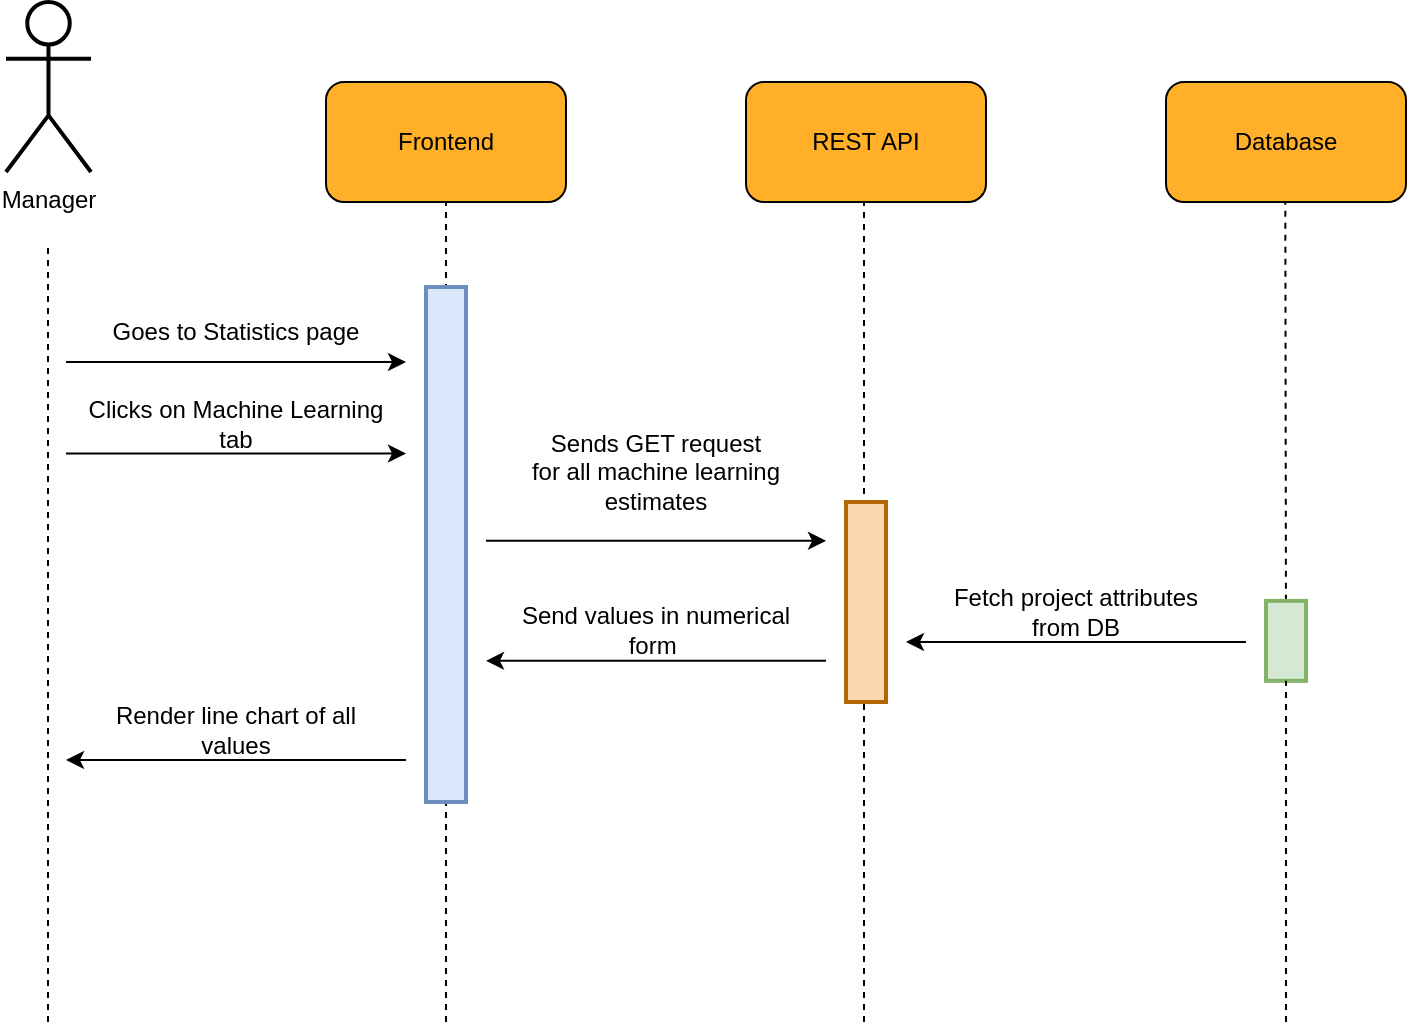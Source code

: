 <mxfile version="16.4.0" type="device"><diagram id="giN8gc4a_HDp1h46X8CR" name="Page-1"><mxGraphModel dx="868" dy="549" grid="1" gridSize="10" guides="1" tooltips="1" connect="1" arrows="1" fold="1" page="1" pageScale="1" pageWidth="850" pageHeight="1100" math="0" shadow="0"><root><mxCell id="0"/><mxCell id="1" parent="0"/><mxCell id="FPVWuZrH46W3VWh6XRmK-1" value="" style="endArrow=none;dashed=1;html=1;rounded=0;jumpSize=6;strokeWidth=1;startArrow=none;fontSize=12;" edge="1" parent="1"><mxGeometry width="50" height="50" relative="1" as="geometry"><mxPoint x="779" y="1230" as="sourcePoint"/><mxPoint x="779" y="820.0" as="targetPoint"/></mxGeometry></mxCell><mxCell id="FPVWuZrH46W3VWh6XRmK-2" value="" style="group;fontSize=12;" vertex="1" connectable="0" parent="1"><mxGeometry x="510" y="760" width="120" height="60" as="geometry"/></mxCell><mxCell id="FPVWuZrH46W3VWh6XRmK-3" value="" style="rounded=1;whiteSpace=wrap;html=1;fillColor=#FFAF28;fontSize=12;" vertex="1" parent="FPVWuZrH46W3VWh6XRmK-2"><mxGeometry width="120" height="60" as="geometry"/></mxCell><mxCell id="FPVWuZrH46W3VWh6XRmK-4" value="&lt;font style=&quot;font-size: 12px;&quot;&gt;Frontend&lt;/font&gt;" style="text;html=1;strokeColor=none;fillColor=none;align=center;verticalAlign=middle;whiteSpace=wrap;rounded=0;fontSize=12;" vertex="1" parent="FPVWuZrH46W3VWh6XRmK-2"><mxGeometry x="30" y="15" width="60" height="30" as="geometry"/></mxCell><mxCell id="FPVWuZrH46W3VWh6XRmK-5" value="" style="group;fontSize=12;" vertex="1" connectable="0" parent="1"><mxGeometry x="720" y="760" width="120" height="60" as="geometry"/></mxCell><mxCell id="FPVWuZrH46W3VWh6XRmK-6" value="" style="rounded=1;whiteSpace=wrap;html=1;fillColor=#FFAF28;fontSize=12;" vertex="1" parent="FPVWuZrH46W3VWh6XRmK-5"><mxGeometry width="120" height="60" as="geometry"/></mxCell><mxCell id="FPVWuZrH46W3VWh6XRmK-7" value="&lt;font style=&quot;font-size: 12px;&quot;&gt;REST API&lt;/font&gt;" style="text;html=1;strokeColor=none;fillColor=none;align=center;verticalAlign=middle;whiteSpace=wrap;rounded=0;fontSize=12;" vertex="1" parent="FPVWuZrH46W3VWh6XRmK-5"><mxGeometry x="30" y="15" width="60" height="30" as="geometry"/></mxCell><mxCell id="FPVWuZrH46W3VWh6XRmK-8" value="" style="endArrow=none;dashed=1;html=1;rounded=0;entryX=0.5;entryY=1;entryDx=0;entryDy=0;jumpSize=6;strokeWidth=1;fontSize=12;" edge="1" parent="1" target="FPVWuZrH46W3VWh6XRmK-3"><mxGeometry width="50" height="50" relative="1" as="geometry"><mxPoint x="570.0" y="1230" as="sourcePoint"/><mxPoint x="720" y="740" as="targetPoint"/></mxGeometry></mxCell><mxCell id="FPVWuZrH46W3VWh6XRmK-9" value="Manager" style="shape=umlActor;verticalLabelPosition=bottom;verticalAlign=top;html=1;outlineConnect=0;rounded=1;strokeWidth=2;fontSize=12;" vertex="1" parent="1"><mxGeometry x="350" y="720" width="42.5" height="85" as="geometry"/></mxCell><mxCell id="FPVWuZrH46W3VWh6XRmK-10" value="" style="endArrow=none;dashed=1;html=1;rounded=0;jumpSize=6;strokeWidth=1;fontSize=12;" edge="1" parent="1"><mxGeometry width="50" height="50" relative="1" as="geometry"><mxPoint x="371.0" y="1230" as="sourcePoint"/><mxPoint x="371.0" y="840.0" as="targetPoint"/></mxGeometry></mxCell><mxCell id="FPVWuZrH46W3VWh6XRmK-11" value="" style="group;fontSize=12;" vertex="1" connectable="0" parent="1"><mxGeometry x="930" y="760" width="120" height="60" as="geometry"/></mxCell><mxCell id="FPVWuZrH46W3VWh6XRmK-12" value="" style="rounded=1;whiteSpace=wrap;html=1;fillColor=#FFAF28;fontSize=12;" vertex="1" parent="FPVWuZrH46W3VWh6XRmK-11"><mxGeometry width="120" height="60" as="geometry"/></mxCell><mxCell id="FPVWuZrH46W3VWh6XRmK-13" value="&lt;font style=&quot;font-size: 12px&quot;&gt;Database&lt;/font&gt;" style="text;html=1;strokeColor=none;fillColor=none;align=center;verticalAlign=middle;whiteSpace=wrap;rounded=0;fontSize=12;" vertex="1" parent="FPVWuZrH46W3VWh6XRmK-11"><mxGeometry x="30" y="15" width="60" height="30" as="geometry"/></mxCell><mxCell id="FPVWuZrH46W3VWh6XRmK-14" value="" style="endArrow=none;dashed=1;html=1;rounded=0;jumpSize=6;strokeWidth=1;fontSize=12;startArrow=none;" edge="1" parent="1" source="FPVWuZrH46W3VWh6XRmK-17"><mxGeometry width="50" height="50" relative="1" as="geometry"><mxPoint x="989.66" y="1320" as="sourcePoint"/><mxPoint x="989.66" y="820.0" as="targetPoint"/></mxGeometry></mxCell><mxCell id="FPVWuZrH46W3VWh6XRmK-15" value="" style="rounded=0;whiteSpace=wrap;html=1;fontSize=12;strokeWidth=2;fillColor=#dae8fc;strokeColor=#6c8ebf;" vertex="1" parent="1"><mxGeometry x="560" y="862.5" width="20" height="257.5" as="geometry"/></mxCell><mxCell id="FPVWuZrH46W3VWh6XRmK-16" value="" style="rounded=0;whiteSpace=wrap;html=1;fontSize=12;strokeWidth=2;fillColor=#fad7ac;strokeColor=#b46504;" vertex="1" parent="1"><mxGeometry x="770" y="970" width="20" height="100" as="geometry"/></mxCell><mxCell id="FPVWuZrH46W3VWh6XRmK-17" value="" style="rounded=0;whiteSpace=wrap;html=1;fontSize=12;strokeWidth=2;fillColor=#d5e8d4;strokeColor=#82b366;" vertex="1" parent="1"><mxGeometry x="980" y="1019.43" width="20" height="40" as="geometry"/></mxCell><mxCell id="FPVWuZrH46W3VWh6XRmK-18" value="" style="endArrow=none;dashed=1;html=1;rounded=0;jumpSize=6;strokeWidth=1;fontSize=12;startArrow=none;" edge="1" parent="1" target="FPVWuZrH46W3VWh6XRmK-17"><mxGeometry width="50" height="50" relative="1" as="geometry"><mxPoint x="990" y="1230" as="sourcePoint"/><mxPoint x="989.66" y="820" as="targetPoint"/></mxGeometry></mxCell><mxCell id="FPVWuZrH46W3VWh6XRmK-19" value="" style="endArrow=classic;html=1;rounded=0;" edge="1" parent="1"><mxGeometry width="50" height="50" relative="1" as="geometry"><mxPoint x="380" y="900" as="sourcePoint"/><mxPoint x="550" y="900" as="targetPoint"/></mxGeometry></mxCell><mxCell id="FPVWuZrH46W3VWh6XRmK-20" value="Goes to Statistics page" style="text;html=1;strokeColor=none;fillColor=none;align=center;verticalAlign=middle;whiteSpace=wrap;rounded=0;" vertex="1" parent="1"><mxGeometry x="390" y="870" width="150" height="30" as="geometry"/></mxCell><mxCell id="FPVWuZrH46W3VWh6XRmK-21" value="" style="endArrow=classic;html=1;rounded=0;" edge="1" parent="1"><mxGeometry width="50" height="50" relative="1" as="geometry"><mxPoint x="380" y="945.75" as="sourcePoint"/><mxPoint x="550" y="945.75" as="targetPoint"/></mxGeometry></mxCell><mxCell id="FPVWuZrH46W3VWh6XRmK-22" value="Clicks on Machine Learning tab" style="text;html=1;strokeColor=none;fillColor=none;align=center;verticalAlign=middle;whiteSpace=wrap;rounded=0;" vertex="1" parent="1"><mxGeometry x="390" y="915.75" width="150" height="30" as="geometry"/></mxCell><mxCell id="FPVWuZrH46W3VWh6XRmK-23" value="" style="endArrow=classic;html=1;rounded=0;" edge="1" parent="1"><mxGeometry width="50" height="50" relative="1" as="geometry"><mxPoint x="590.0" y="989.43" as="sourcePoint"/><mxPoint x="760.0" y="989.43" as="targetPoint"/></mxGeometry></mxCell><mxCell id="FPVWuZrH46W3VWh6XRmK-24" value="Sends GET request&lt;br&gt;for all machine learning estimates" style="text;html=1;strokeColor=none;fillColor=none;align=center;verticalAlign=middle;whiteSpace=wrap;rounded=0;" vertex="1" parent="1"><mxGeometry x="600" y="940" width="150" height="30" as="geometry"/></mxCell><mxCell id="FPVWuZrH46W3VWh6XRmK-25" value="" style="endArrow=classic;html=1;rounded=0;" edge="1" parent="1"><mxGeometry width="50" height="50" relative="1" as="geometry"><mxPoint x="970" y="1040" as="sourcePoint"/><mxPoint x="800.0" y="1040" as="targetPoint"/></mxGeometry></mxCell><mxCell id="FPVWuZrH46W3VWh6XRmK-26" value="Fetch project attributes from DB" style="text;html=1;strokeColor=none;fillColor=none;align=center;verticalAlign=middle;whiteSpace=wrap;rounded=0;" vertex="1" parent="1"><mxGeometry x="810" y="1010" width="150" height="30" as="geometry"/></mxCell><mxCell id="FPVWuZrH46W3VWh6XRmK-27" value="" style="group" vertex="1" connectable="0" parent="1"><mxGeometry x="590" y="1019.43" width="170" height="30" as="geometry"/></mxCell><mxCell id="FPVWuZrH46W3VWh6XRmK-28" value="" style="endArrow=classic;html=1;rounded=0;" edge="1" parent="FPVWuZrH46W3VWh6XRmK-27"><mxGeometry width="50" height="50" relative="1" as="geometry"><mxPoint x="170" y="30.0" as="sourcePoint"/><mxPoint y="30.0" as="targetPoint"/></mxGeometry></mxCell><mxCell id="FPVWuZrH46W3VWh6XRmK-29" value="Send values in numerical form&amp;nbsp;" style="text;html=1;strokeColor=none;fillColor=none;align=center;verticalAlign=middle;whiteSpace=wrap;rounded=0;" vertex="1" parent="FPVWuZrH46W3VWh6XRmK-27"><mxGeometry x="10" width="150" height="30" as="geometry"/></mxCell><mxCell id="FPVWuZrH46W3VWh6XRmK-30" value="" style="group" vertex="1" connectable="0" parent="1"><mxGeometry x="380" y="1069" width="170" height="30" as="geometry"/></mxCell><mxCell id="FPVWuZrH46W3VWh6XRmK-31" value="" style="endArrow=classic;html=1;rounded=0;" edge="1" parent="FPVWuZrH46W3VWh6XRmK-30"><mxGeometry width="50" height="50" relative="1" as="geometry"><mxPoint x="170" y="30.0" as="sourcePoint"/><mxPoint y="30.0" as="targetPoint"/></mxGeometry></mxCell><mxCell id="FPVWuZrH46W3VWh6XRmK-32" value="Render line chart of all values" style="text;html=1;strokeColor=none;fillColor=none;align=center;verticalAlign=middle;whiteSpace=wrap;rounded=0;" vertex="1" parent="FPVWuZrH46W3VWh6XRmK-30"><mxGeometry x="10" width="150" height="30" as="geometry"/></mxCell></root></mxGraphModel></diagram></mxfile>